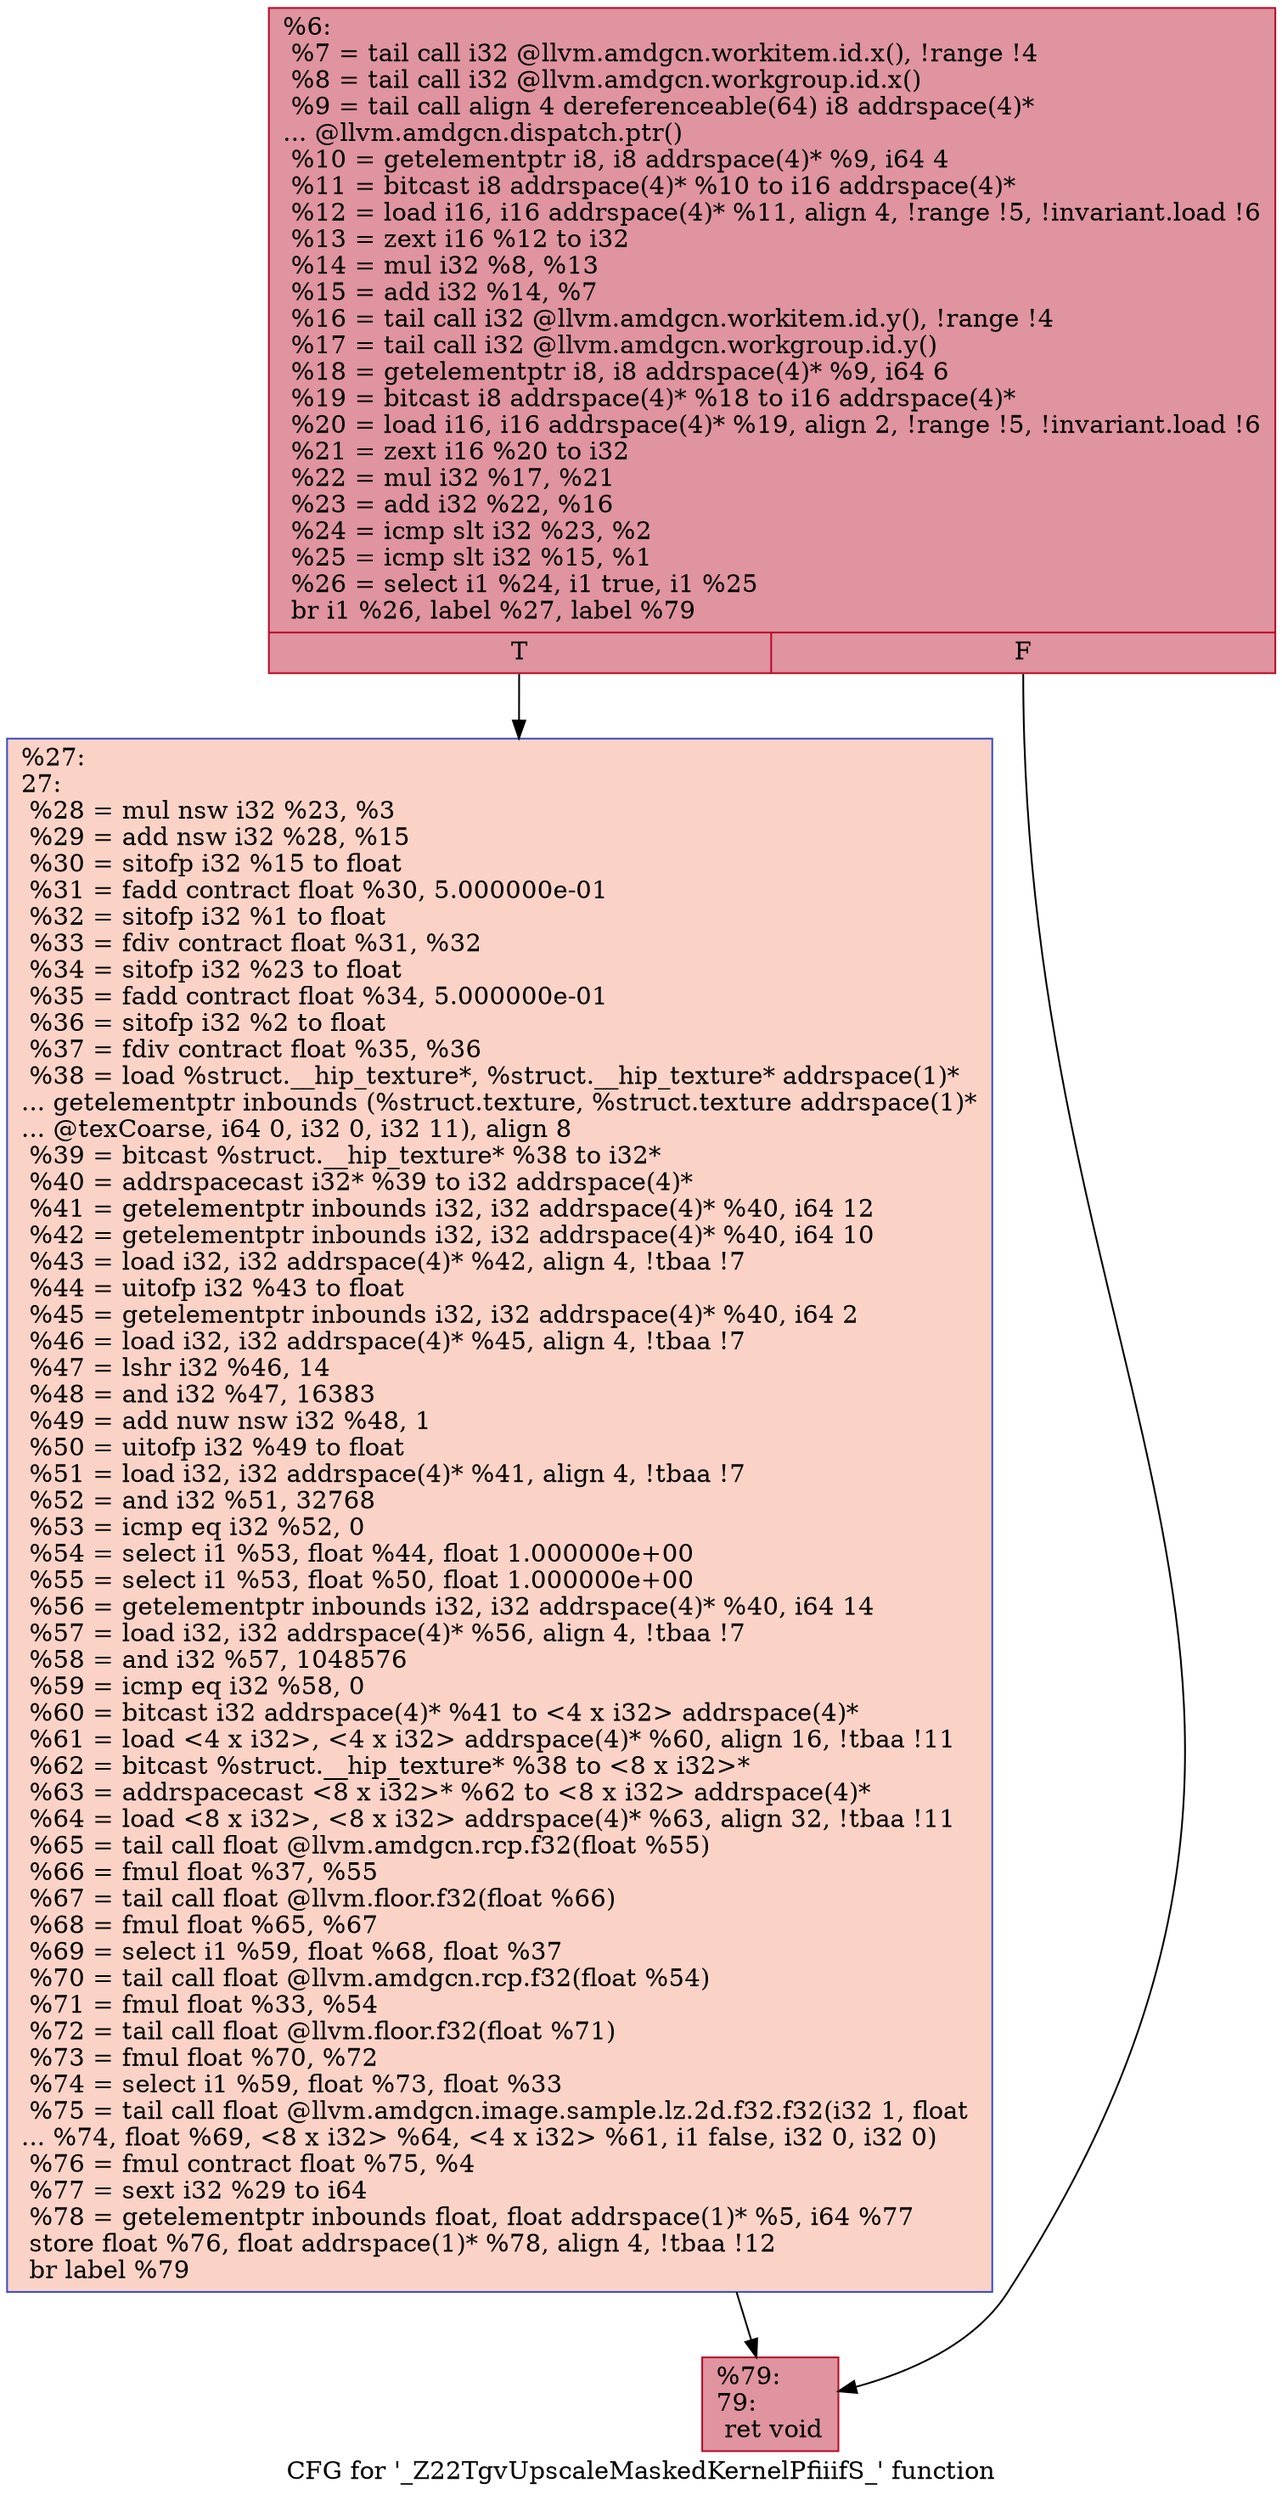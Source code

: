 digraph "CFG for '_Z22TgvUpscaleMaskedKernelPfiiifS_' function" {
	label="CFG for '_Z22TgvUpscaleMaskedKernelPfiiifS_' function";

	Node0x4d08780 [shape=record,color="#b70d28ff", style=filled, fillcolor="#b70d2870",label="{%6:\l  %7 = tail call i32 @llvm.amdgcn.workitem.id.x(), !range !4\l  %8 = tail call i32 @llvm.amdgcn.workgroup.id.x()\l  %9 = tail call align 4 dereferenceable(64) i8 addrspace(4)*\l... @llvm.amdgcn.dispatch.ptr()\l  %10 = getelementptr i8, i8 addrspace(4)* %9, i64 4\l  %11 = bitcast i8 addrspace(4)* %10 to i16 addrspace(4)*\l  %12 = load i16, i16 addrspace(4)* %11, align 4, !range !5, !invariant.load !6\l  %13 = zext i16 %12 to i32\l  %14 = mul i32 %8, %13\l  %15 = add i32 %14, %7\l  %16 = tail call i32 @llvm.amdgcn.workitem.id.y(), !range !4\l  %17 = tail call i32 @llvm.amdgcn.workgroup.id.y()\l  %18 = getelementptr i8, i8 addrspace(4)* %9, i64 6\l  %19 = bitcast i8 addrspace(4)* %18 to i16 addrspace(4)*\l  %20 = load i16, i16 addrspace(4)* %19, align 2, !range !5, !invariant.load !6\l  %21 = zext i16 %20 to i32\l  %22 = mul i32 %17, %21\l  %23 = add i32 %22, %16\l  %24 = icmp slt i32 %23, %2\l  %25 = icmp slt i32 %15, %1\l  %26 = select i1 %24, i1 true, i1 %25\l  br i1 %26, label %27, label %79\l|{<s0>T|<s1>F}}"];
	Node0x4d08780:s0 -> Node0x4d0bbc0;
	Node0x4d08780:s1 -> Node0x4d0bc50;
	Node0x4d0bbc0 [shape=record,color="#3d50c3ff", style=filled, fillcolor="#f59c7d70",label="{%27:\l27:                                               \l  %28 = mul nsw i32 %23, %3\l  %29 = add nsw i32 %28, %15\l  %30 = sitofp i32 %15 to float\l  %31 = fadd contract float %30, 5.000000e-01\l  %32 = sitofp i32 %1 to float\l  %33 = fdiv contract float %31, %32\l  %34 = sitofp i32 %23 to float\l  %35 = fadd contract float %34, 5.000000e-01\l  %36 = sitofp i32 %2 to float\l  %37 = fdiv contract float %35, %36\l  %38 = load %struct.__hip_texture*, %struct.__hip_texture* addrspace(1)*\l... getelementptr inbounds (%struct.texture, %struct.texture addrspace(1)*\l... @texCoarse, i64 0, i32 0, i32 11), align 8\l  %39 = bitcast %struct.__hip_texture* %38 to i32*\l  %40 = addrspacecast i32* %39 to i32 addrspace(4)*\l  %41 = getelementptr inbounds i32, i32 addrspace(4)* %40, i64 12\l  %42 = getelementptr inbounds i32, i32 addrspace(4)* %40, i64 10\l  %43 = load i32, i32 addrspace(4)* %42, align 4, !tbaa !7\l  %44 = uitofp i32 %43 to float\l  %45 = getelementptr inbounds i32, i32 addrspace(4)* %40, i64 2\l  %46 = load i32, i32 addrspace(4)* %45, align 4, !tbaa !7\l  %47 = lshr i32 %46, 14\l  %48 = and i32 %47, 16383\l  %49 = add nuw nsw i32 %48, 1\l  %50 = uitofp i32 %49 to float\l  %51 = load i32, i32 addrspace(4)* %41, align 4, !tbaa !7\l  %52 = and i32 %51, 32768\l  %53 = icmp eq i32 %52, 0\l  %54 = select i1 %53, float %44, float 1.000000e+00\l  %55 = select i1 %53, float %50, float 1.000000e+00\l  %56 = getelementptr inbounds i32, i32 addrspace(4)* %40, i64 14\l  %57 = load i32, i32 addrspace(4)* %56, align 4, !tbaa !7\l  %58 = and i32 %57, 1048576\l  %59 = icmp eq i32 %58, 0\l  %60 = bitcast i32 addrspace(4)* %41 to \<4 x i32\> addrspace(4)*\l  %61 = load \<4 x i32\>, \<4 x i32\> addrspace(4)* %60, align 16, !tbaa !11\l  %62 = bitcast %struct.__hip_texture* %38 to \<8 x i32\>*\l  %63 = addrspacecast \<8 x i32\>* %62 to \<8 x i32\> addrspace(4)*\l  %64 = load \<8 x i32\>, \<8 x i32\> addrspace(4)* %63, align 32, !tbaa !11\l  %65 = tail call float @llvm.amdgcn.rcp.f32(float %55)\l  %66 = fmul float %37, %55\l  %67 = tail call float @llvm.floor.f32(float %66)\l  %68 = fmul float %65, %67\l  %69 = select i1 %59, float %68, float %37\l  %70 = tail call float @llvm.amdgcn.rcp.f32(float %54)\l  %71 = fmul float %33, %54\l  %72 = tail call float @llvm.floor.f32(float %71)\l  %73 = fmul float %70, %72\l  %74 = select i1 %59, float %73, float %33\l  %75 = tail call float @llvm.amdgcn.image.sample.lz.2d.f32.f32(i32 1, float\l... %74, float %69, \<8 x i32\> %64, \<4 x i32\> %61, i1 false, i32 0, i32 0)\l  %76 = fmul contract float %75, %4\l  %77 = sext i32 %29 to i64\l  %78 = getelementptr inbounds float, float addrspace(1)* %5, i64 %77\l  store float %76, float addrspace(1)* %78, align 4, !tbaa !12\l  br label %79\l}"];
	Node0x4d0bbc0 -> Node0x4d0bc50;
	Node0x4d0bc50 [shape=record,color="#b70d28ff", style=filled, fillcolor="#b70d2870",label="{%79:\l79:                                               \l  ret void\l}"];
}
